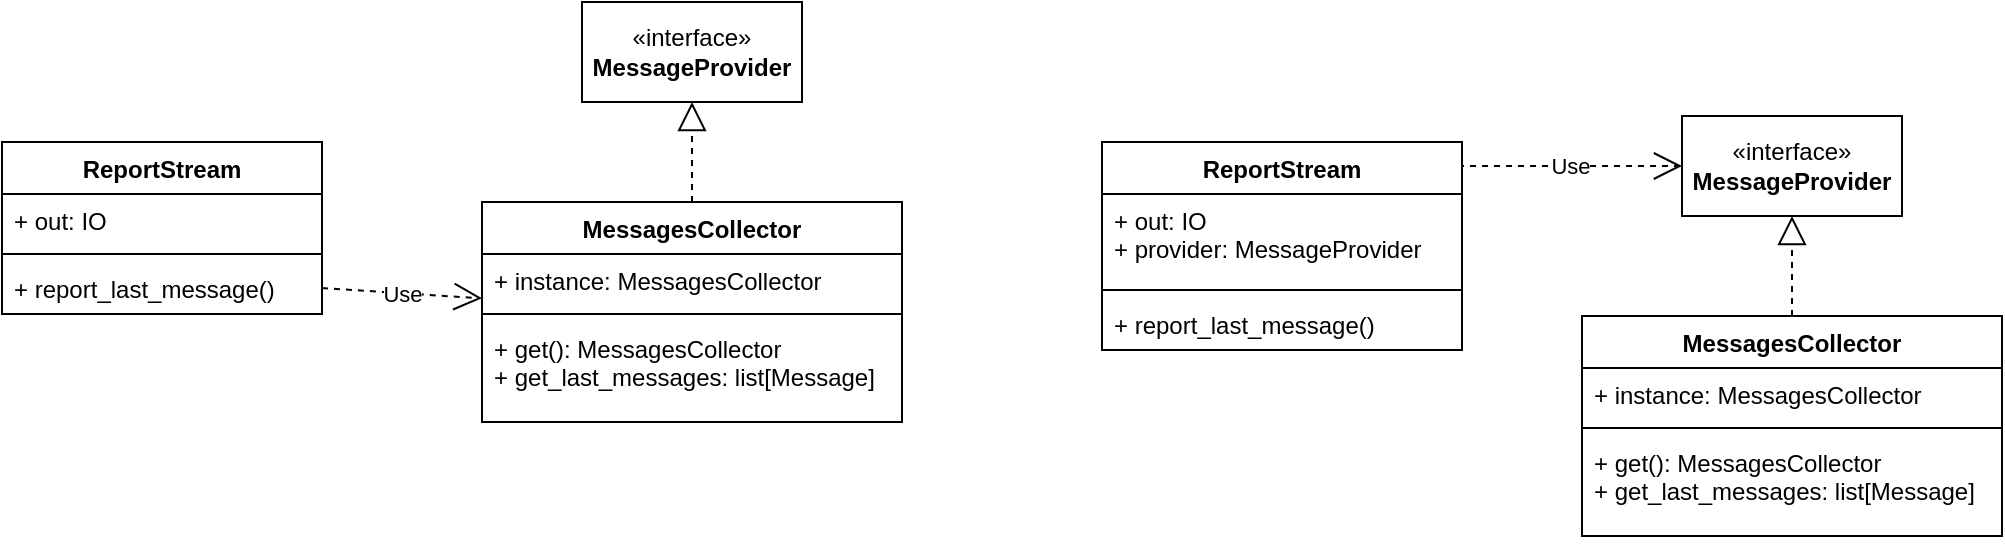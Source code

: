 <mxfile version="20.7.4" type="device" pages="3"><diagram name="Page-1" id="aoaadHJPdRfZ2kOWUaQ6"><mxGraphModel dx="1434" dy="884" grid="1" gridSize="10" guides="1" tooltips="1" connect="1" arrows="1" fold="1" page="1" pageScale="1" pageWidth="1654" pageHeight="1169" math="0" shadow="0"><root><mxCell id="0"/><mxCell id="1" parent="0"/><mxCell id="IoVJgnH_mc5_HNgBB8VL-17" value="Use" style="endArrow=open;endSize=12;dashed=1;html=1;exitX=1;exitY=0.5;exitDx=0;exitDy=0;" parent="1" source="IoVJgnH_mc5_HNgBB8VL-27" target="IoVJgnH_mc5_HNgBB8VL-20" edge="1"><mxGeometry width="160" relative="1" as="geometry"><mxPoint x="640" y="312" as="sourcePoint"/><mxPoint x="760" y="312" as="targetPoint"/></mxGeometry></mxCell><mxCell id="IoVJgnH_mc5_HNgBB8VL-18" value="«interface»&lt;br&gt;&lt;b&gt;MessageProvider&lt;/b&gt;" style="html=1;whiteSpace=wrap;" parent="1" vertex="1"><mxGeometry x="370" y="320" width="110" height="50" as="geometry"/></mxCell><mxCell id="IoVJgnH_mc5_HNgBB8VL-19" value="" style="endArrow=block;dashed=1;endFill=0;endSize=12;html=1;" parent="1" source="IoVJgnH_mc5_HNgBB8VL-20" target="IoVJgnH_mc5_HNgBB8VL-18" edge="1"><mxGeometry width="160" relative="1" as="geometry"><mxPoint x="425" y="420" as="sourcePoint"/><mxPoint x="245" y="470" as="targetPoint"/></mxGeometry></mxCell><mxCell id="IoVJgnH_mc5_HNgBB8VL-20" value="MessagesCollector" style="swimlane;fontStyle=1;align=center;verticalAlign=top;childLayout=stackLayout;horizontal=1;startSize=26;horizontalStack=0;resizeParent=1;resizeParentMax=0;resizeLast=0;collapsible=1;marginBottom=0;whiteSpace=wrap;html=1;" parent="1" vertex="1"><mxGeometry x="320" y="420" width="210" height="110" as="geometry"/></mxCell><mxCell id="IoVJgnH_mc5_HNgBB8VL-21" value="+ instance: MessagesCollector" style="text;strokeColor=none;fillColor=none;align=left;verticalAlign=top;spacingLeft=4;spacingRight=4;overflow=hidden;rotatable=0;points=[[0,0.5],[1,0.5]];portConstraint=eastwest;whiteSpace=wrap;html=1;" parent="IoVJgnH_mc5_HNgBB8VL-20" vertex="1"><mxGeometry y="26" width="210" height="26" as="geometry"/></mxCell><mxCell id="IoVJgnH_mc5_HNgBB8VL-22" value="" style="line;strokeWidth=1;fillColor=none;align=left;verticalAlign=middle;spacingTop=-1;spacingLeft=3;spacingRight=3;rotatable=0;labelPosition=right;points=[];portConstraint=eastwest;strokeColor=inherit;" parent="IoVJgnH_mc5_HNgBB8VL-20" vertex="1"><mxGeometry y="52" width="210" height="8" as="geometry"/></mxCell><mxCell id="IoVJgnH_mc5_HNgBB8VL-23" value="+ get(): MessagesCollector&lt;br&gt;+ get_last_messages: list[Message]" style="text;strokeColor=none;fillColor=none;align=left;verticalAlign=top;spacingLeft=4;spacingRight=4;overflow=hidden;rotatable=0;points=[[0,0.5],[1,0.5]];portConstraint=eastwest;whiteSpace=wrap;html=1;" parent="IoVJgnH_mc5_HNgBB8VL-20" vertex="1"><mxGeometry y="60" width="210" height="50" as="geometry"/></mxCell><mxCell id="IoVJgnH_mc5_HNgBB8VL-24" value="ReportStream" style="swimlane;fontStyle=1;align=center;verticalAlign=top;childLayout=stackLayout;horizontal=1;startSize=26;horizontalStack=0;resizeParent=1;resizeParentMax=0;resizeLast=0;collapsible=1;marginBottom=0;whiteSpace=wrap;html=1;" parent="1" vertex="1"><mxGeometry x="80" y="390" width="160" height="86" as="geometry"/></mxCell><mxCell id="IoVJgnH_mc5_HNgBB8VL-25" value="+ out: IO" style="text;strokeColor=none;fillColor=none;align=left;verticalAlign=top;spacingLeft=4;spacingRight=4;overflow=hidden;rotatable=0;points=[[0,0.5],[1,0.5]];portConstraint=eastwest;whiteSpace=wrap;html=1;" parent="IoVJgnH_mc5_HNgBB8VL-24" vertex="1"><mxGeometry y="26" width="160" height="26" as="geometry"/></mxCell><mxCell id="IoVJgnH_mc5_HNgBB8VL-26" value="" style="line;strokeWidth=1;fillColor=none;align=left;verticalAlign=middle;spacingTop=-1;spacingLeft=3;spacingRight=3;rotatable=0;labelPosition=right;points=[];portConstraint=eastwest;strokeColor=inherit;" parent="IoVJgnH_mc5_HNgBB8VL-24" vertex="1"><mxGeometry y="52" width="160" height="8" as="geometry"/></mxCell><mxCell id="IoVJgnH_mc5_HNgBB8VL-27" value="+ report_last_message()" style="text;strokeColor=none;fillColor=none;align=left;verticalAlign=top;spacingLeft=4;spacingRight=4;overflow=hidden;rotatable=0;points=[[0,0.5],[1,0.5]];portConstraint=eastwest;whiteSpace=wrap;html=1;" parent="IoVJgnH_mc5_HNgBB8VL-24" vertex="1"><mxGeometry y="60" width="160" height="26" as="geometry"/></mxCell><mxCell id="IoVJgnH_mc5_HNgBB8VL-39" value="Use" style="endArrow=open;endSize=12;dashed=1;html=1;exitX=0.989;exitY=0.115;exitDx=0;exitDy=0;exitPerimeter=0;entryX=0;entryY=0.5;entryDx=0;entryDy=0;" parent="1" source="IoVJgnH_mc5_HNgBB8VL-46" target="IoVJgnH_mc5_HNgBB8VL-40" edge="1"><mxGeometry width="160" relative="1" as="geometry"><mxPoint x="1190" y="312" as="sourcePoint"/><mxPoint x="1310" y="312" as="targetPoint"/></mxGeometry></mxCell><mxCell id="IoVJgnH_mc5_HNgBB8VL-40" value="«interface»&lt;br&gt;&lt;b&gt;MessageProvider&lt;/b&gt;" style="html=1;whiteSpace=wrap;" parent="1" vertex="1"><mxGeometry x="920" y="377" width="110" height="50" as="geometry"/></mxCell><mxCell id="IoVJgnH_mc5_HNgBB8VL-41" value="" style="endArrow=block;dashed=1;endFill=0;endSize=12;html=1;" parent="1" source="IoVJgnH_mc5_HNgBB8VL-42" target="IoVJgnH_mc5_HNgBB8VL-40" edge="1"><mxGeometry width="160" relative="1" as="geometry"><mxPoint x="975" y="477" as="sourcePoint"/><mxPoint x="795" y="527" as="targetPoint"/></mxGeometry></mxCell><mxCell id="IoVJgnH_mc5_HNgBB8VL-42" value="MessagesCollector" style="swimlane;fontStyle=1;align=center;verticalAlign=top;childLayout=stackLayout;horizontal=1;startSize=26;horizontalStack=0;resizeParent=1;resizeParentMax=0;resizeLast=0;collapsible=1;marginBottom=0;whiteSpace=wrap;html=1;" parent="1" vertex="1"><mxGeometry x="870" y="477" width="210" height="110" as="geometry"/></mxCell><mxCell id="IoVJgnH_mc5_HNgBB8VL-43" value="+ instance: MessagesCollector" style="text;strokeColor=none;fillColor=none;align=left;verticalAlign=top;spacingLeft=4;spacingRight=4;overflow=hidden;rotatable=0;points=[[0,0.5],[1,0.5]];portConstraint=eastwest;whiteSpace=wrap;html=1;" parent="IoVJgnH_mc5_HNgBB8VL-42" vertex="1"><mxGeometry y="26" width="210" height="26" as="geometry"/></mxCell><mxCell id="IoVJgnH_mc5_HNgBB8VL-44" value="" style="line;strokeWidth=1;fillColor=none;align=left;verticalAlign=middle;spacingTop=-1;spacingLeft=3;spacingRight=3;rotatable=0;labelPosition=right;points=[];portConstraint=eastwest;strokeColor=inherit;" parent="IoVJgnH_mc5_HNgBB8VL-42" vertex="1"><mxGeometry y="52" width="210" height="8" as="geometry"/></mxCell><mxCell id="IoVJgnH_mc5_HNgBB8VL-45" value="+ get(): MessagesCollector&lt;br style=&quot;border-color: var(--border-color);&quot;&gt;+ get_last_messages: list[Message]" style="text;strokeColor=none;fillColor=none;align=left;verticalAlign=top;spacingLeft=4;spacingRight=4;overflow=hidden;rotatable=0;points=[[0,0.5],[1,0.5]];portConstraint=eastwest;whiteSpace=wrap;html=1;" parent="IoVJgnH_mc5_HNgBB8VL-42" vertex="1"><mxGeometry y="60" width="210" height="50" as="geometry"/></mxCell><mxCell id="IoVJgnH_mc5_HNgBB8VL-46" value="ReportStream" style="swimlane;fontStyle=1;align=center;verticalAlign=top;childLayout=stackLayout;horizontal=1;startSize=26;horizontalStack=0;resizeParent=1;resizeParentMax=0;resizeLast=0;collapsible=1;marginBottom=0;whiteSpace=wrap;html=1;" parent="1" vertex="1"><mxGeometry x="630" y="390" width="180" height="104" as="geometry"/></mxCell><mxCell id="IoVJgnH_mc5_HNgBB8VL-47" value="+ out: IO&lt;br&gt;+ provider: MessageProvider" style="text;strokeColor=none;fillColor=none;align=left;verticalAlign=top;spacingLeft=4;spacingRight=4;overflow=hidden;rotatable=0;points=[[0,0.5],[1,0.5]];portConstraint=eastwest;whiteSpace=wrap;html=1;" parent="IoVJgnH_mc5_HNgBB8VL-46" vertex="1"><mxGeometry y="26" width="180" height="44" as="geometry"/></mxCell><mxCell id="IoVJgnH_mc5_HNgBB8VL-48" value="" style="line;strokeWidth=1;fillColor=none;align=left;verticalAlign=middle;spacingTop=-1;spacingLeft=3;spacingRight=3;rotatable=0;labelPosition=right;points=[];portConstraint=eastwest;strokeColor=inherit;" parent="IoVJgnH_mc5_HNgBB8VL-46" vertex="1"><mxGeometry y="70" width="180" height="8" as="geometry"/></mxCell><mxCell id="IoVJgnH_mc5_HNgBB8VL-49" value="+ report_last_message()" style="text;strokeColor=none;fillColor=none;align=left;verticalAlign=top;spacingLeft=4;spacingRight=4;overflow=hidden;rotatable=0;points=[[0,0.5],[1,0.5]];portConstraint=eastwest;whiteSpace=wrap;html=1;" parent="IoVJgnH_mc5_HNgBB8VL-46" vertex="1"><mxGeometry y="78" width="180" height="26" as="geometry"/></mxCell></root></mxGraphModel></diagram><diagram id="9t-VyTDAgjx37iISbTPm" name="cercle"><mxGraphModel dx="2577" dy="971" grid="1" gridSize="10" guides="1" tooltips="1" connect="1" arrows="1" fold="1" page="1" pageScale="1" pageWidth="1169" pageHeight="827" math="0" shadow="0"><root><mxCell id="0"/><mxCell id="1" parent="0"/><mxCell id="YqKtcejp5PgBy4zJKqA0-3" value="" style="edgeStyle=orthogonalEdgeStyle;rounded=0;orthogonalLoop=1;jettySize=auto;html=1;" edge="1" parent="1" source="YqKtcejp5PgBy4zJKqA0-1" target="YqKtcejp5PgBy4zJKqA0-2"><mxGeometry relative="1" as="geometry"/></mxCell><mxCell id="YqKtcejp5PgBy4zJKqA0-1" value="Améliorer la testabilité" style="rounded=1;whiteSpace=wrap;html=1;" vertex="1" parent="1"><mxGeometry x="40" y="40" width="120" height="60" as="geometry"/></mxCell><mxCell id="YqKtcejp5PgBy4zJKqA0-5" value="" style="edgeStyle=orthogonalEdgeStyle;rounded=0;orthogonalLoop=1;jettySize=auto;html=1;entryX=1;entryY=0.5;entryDx=0;entryDy=0;" edge="1" parent="1" source="YqKtcejp5PgBy4zJKqA0-2" target="YqKtcejp5PgBy4zJKqA0-4"><mxGeometry relative="1" as="geometry"/></mxCell><mxCell id="YqKtcejp5PgBy4zJKqA0-2" value="Refactoriser" style="rounded=1;whiteSpace=wrap;html=1;" vertex="1" parent="1"><mxGeometry x="240" y="40" width="120" height="60" as="geometry"/></mxCell><mxCell id="YqKtcejp5PgBy4zJKqA0-6" style="edgeStyle=orthogonalEdgeStyle;rounded=0;orthogonalLoop=1;jettySize=auto;html=1;exitX=0;exitY=0.5;exitDx=0;exitDy=0;" edge="1" parent="1" source="YqKtcejp5PgBy4zJKqA0-4" target="YqKtcejp5PgBy4zJKqA0-1"><mxGeometry relative="1" as="geometry"/></mxCell><mxCell id="YqKtcejp5PgBy4zJKqA0-4" value="Améliorer la conception" style="rounded=1;whiteSpace=wrap;html=1;" vertex="1" parent="1"><mxGeometry x="140" y="180" width="120" height="60" as="geometry"/></mxCell><mxCell id="YqKtcejp5PgBy4zJKqA0-13" value="" style="edgeStyle=orthogonalEdgeStyle;orthogonalLoop=1;jettySize=auto;html=1;rounded=1;exitX=0.5;exitY=0;exitDx=0;exitDy=0;entryX=0.5;entryY=0;entryDx=0;entryDy=0;strokeWidth=3;strokeColor=#526C91;" edge="1" parent="1" source="YqKtcejp5PgBy4zJKqA0-11" target="YqKtcejp5PgBy4zJKqA0-12"><mxGeometry relative="1" as="geometry"><Array as="points"><mxPoint x="470" y="390"/><mxPoint x="660" y="390"/></Array></mxGeometry></mxCell><mxCell id="YqKtcejp5PgBy4zJKqA0-11" value="Changer le code" style="rounded=1;whiteSpace=wrap;html=1;fillColor=#dae8fc;strokeColor=#6c8ebf;shadow=1;fontFamily=Helvetica;" vertex="1" parent="1"><mxGeometry x="410" y="440" width="120" height="60" as="geometry"/></mxCell><mxCell id="YqKtcejp5PgBy4zJKqA0-15" value="" style="edgeStyle=orthogonalEdgeStyle;orthogonalLoop=1;jettySize=auto;html=1;rounded=1;exitX=0.5;exitY=1;exitDx=0;exitDy=0;entryX=1;entryY=0.5;entryDx=0;entryDy=0;strokeWidth=3;strokeColor=#526C91;" edge="1" parent="1" source="YqKtcejp5PgBy4zJKqA0-12" target="YqKtcejp5PgBy4zJKqA0-14"><mxGeometry relative="1" as="geometry"><Array as="points"><mxPoint x="660" y="570"/></Array></mxGeometry></mxCell><mxCell id="YqKtcejp5PgBy4zJKqA0-12" value="Avoir des tests en place" style="rounded=1;whiteSpace=wrap;html=1;fillColor=#d5e8d4;strokeColor=#82b366;shadow=1;fontFamily=Helvetica;" vertex="1" parent="1"><mxGeometry x="600" y="440" width="120" height="60" as="geometry"/></mxCell><mxCell id="YqKtcejp5PgBy4zJKqA0-16" style="edgeStyle=orthogonalEdgeStyle;orthogonalLoop=1;jettySize=auto;html=1;entryX=0.5;entryY=1;entryDx=0;entryDy=0;rounded=1;exitX=0;exitY=0.5;exitDx=0;exitDy=0;strokeWidth=3;strokeColor=#526C91;" edge="1" parent="1" source="YqKtcejp5PgBy4zJKqA0-14" target="YqKtcejp5PgBy4zJKqA0-11"><mxGeometry relative="1" as="geometry"/></mxCell><mxCell id="YqKtcejp5PgBy4zJKqA0-14" value="Mettre des tests en place" style="rounded=1;whiteSpace=wrap;html=1;fillColor=#f8cecc;strokeColor=#b85450;shadow=1;fontFamily=Helvetica;" vertex="1" parent="1"><mxGeometry x="510" y="540" width="120" height="60" as="geometry"/></mxCell><mxCell id="YqKtcejp5PgBy4zJKqA0-19" value="" style="edgeStyle=orthogonalEdgeStyle;rounded=1;orthogonalLoop=1;jettySize=auto;html=1;fontFamily=Helvetica;strokeColor=#526C91;strokeWidth=3;" edge="1" parent="1" source="YqKtcejp5PgBy4zJKqA0-17" target="YqKtcejp5PgBy4zJKqA0-18"><mxGeometry relative="1" as="geometry"/></mxCell><mxCell id="YqKtcejp5PgBy4zJKqA0-17" value="Testabilité" style="rounded=1;whiteSpace=wrap;html=1;shadow=1;fontFamily=Helvetica;fillColor=#d5e8d4;strokeColor=#82b366;" vertex="1" parent="1"><mxGeometry x="640" y="40" width="120" height="60" as="geometry"/></mxCell><mxCell id="YqKtcejp5PgBy4zJKqA0-21" value="" style="edgeStyle=orthogonalEdgeStyle;rounded=1;orthogonalLoop=1;jettySize=auto;html=1;fontFamily=Helvetica;strokeColor=#526C91;strokeWidth=3;exitX=1;exitY=0.5;exitDx=0;exitDy=0;entryX=1;entryY=0.5;entryDx=0;entryDy=0;" edge="1" parent="1" source="YqKtcejp5PgBy4zJKqA0-18" target="YqKtcejp5PgBy4zJKqA0-20"><mxGeometry relative="1" as="geometry"><Array as="points"><mxPoint x="1010" y="70"/><mxPoint x="1010" y="210"/></Array></mxGeometry></mxCell><mxCell id="YqKtcejp5PgBy4zJKqA0-18" value="Plus de tests" style="rounded=1;whiteSpace=wrap;html=1;shadow=1;fontFamily=Helvetica;fillColor=#d5e8d4;strokeColor=#82b366;" vertex="1" parent="1"><mxGeometry x="840" y="40" width="120" height="60" as="geometry"/></mxCell><mxCell id="YqKtcejp5PgBy4zJKqA0-23" value="" style="edgeStyle=orthogonalEdgeStyle;rounded=1;orthogonalLoop=1;jettySize=auto;html=1;fontFamily=Helvetica;strokeColor=#526C91;strokeWidth=3;" edge="1" parent="1" source="YqKtcejp5PgBy4zJKqA0-20" target="YqKtcejp5PgBy4zJKqA0-22"><mxGeometry relative="1" as="geometry"/></mxCell><mxCell id="YqKtcejp5PgBy4zJKqA0-20" value="Avoir confiance" style="rounded=1;whiteSpace=wrap;html=1;shadow=1;fontFamily=Helvetica;fillColor=#fff2cc;strokeColor=#d6b656;" vertex="1" parent="1"><mxGeometry x="840" y="180" width="120" height="60" as="geometry"/></mxCell><mxCell id="YqKtcejp5PgBy4zJKqA0-30" style="edgeStyle=orthogonalEdgeStyle;rounded=1;orthogonalLoop=1;jettySize=auto;html=1;entryX=0.5;entryY=1;entryDx=0;entryDy=0;fontFamily=Helvetica;strokeColor=#526C91;strokeWidth=3;" edge="1" parent="1" source="YqKtcejp5PgBy4zJKqA0-22" target="YqKtcejp5PgBy4zJKqA0-27"><mxGeometry relative="1" as="geometry"/></mxCell><mxCell id="YqKtcejp5PgBy4zJKqA0-22" value="Engagement&lt;br&gt;Motivation" style="rounded=1;whiteSpace=wrap;html=1;shadow=1;fontFamily=Helvetica;fillColor=#fff2cc;strokeColor=#d6b656;" vertex="1" parent="1"><mxGeometry x="640" y="180" width="120" height="60" as="geometry"/></mxCell><mxCell id="YqKtcejp5PgBy4zJKqA0-29" style="edgeStyle=orthogonalEdgeStyle;rounded=1;orthogonalLoop=1;jettySize=auto;html=1;entryX=0;entryY=0.5;entryDx=0;entryDy=0;fontFamily=Helvetica;strokeColor=#526C91;strokeWidth=3;exitX=0.5;exitY=0;exitDx=0;exitDy=0;" edge="1" parent="1" source="YqKtcejp5PgBy4zJKqA0-27" target="YqKtcejp5PgBy4zJKqA0-17"><mxGeometry relative="1" as="geometry"/></mxCell><mxCell id="YqKtcejp5PgBy4zJKqA0-27" value="Soigner la conception" style="rounded=1;whiteSpace=wrap;html=1;shadow=1;fontFamily=Helvetica;fillColor=#d5e8d4;strokeColor=#82b366;" vertex="1" parent="1"><mxGeometry x="480" y="100" width="120" height="60" as="geometry"/></mxCell><mxCell id="YqKtcejp5PgBy4zJKqA0-48" style="edgeStyle=orthogonalEdgeStyle;rounded=1;orthogonalLoop=1;jettySize=auto;html=1;fontFamily=Helvetica;strokeColor=#526C91;strokeWidth=3;" edge="1" parent="1" source="YqKtcejp5PgBy4zJKqA0-36" target="YqKtcejp5PgBy4zJKqA0-47"><mxGeometry relative="1" as="geometry"/></mxCell><mxCell id="YqKtcejp5PgBy4zJKqA0-36" value="Bonne conception" style="rounded=1;whiteSpace=wrap;html=1;shadow=1;fontFamily=Helvetica;fillColor=#dae8fc;strokeColor=#6c8ebf;" vertex="1" parent="1"><mxGeometry x="150" y="800" width="140" height="60" as="geometry"/></mxCell><mxCell id="YqKtcejp5PgBy4zJKqA0-45" value="" style="edgeStyle=orthogonalEdgeStyle;rounded=1;orthogonalLoop=1;jettySize=auto;html=1;fontFamily=Helvetica;strokeColor=#526C91;strokeWidth=3;" edge="1" parent="1" source="YqKtcejp5PgBy4zJKqA0-37" target="YqKtcejp5PgBy4zJKqA0-44"><mxGeometry relative="1" as="geometry"/></mxCell><mxCell id="YqKtcejp5PgBy4zJKqA0-37" value="Facilités" style="rounded=1;whiteSpace=wrap;html=1;shadow=1;fontFamily=Helvetica;fillColor=#d5e8d4;strokeColor=#82b366;" vertex="1" parent="1"><mxGeometry x="360" y="900" width="140" height="60" as="geometry"/></mxCell><mxCell id="YqKtcejp5PgBy4zJKqA0-42" value="" style="edgeStyle=orthogonalEdgeStyle;rounded=1;orthogonalLoop=1;jettySize=auto;html=1;fontFamily=Helvetica;strokeColor=#526C91;strokeWidth=3;exitX=0;exitY=0.5;exitDx=0;exitDy=0;" edge="1" parent="1" source="YqKtcejp5PgBy4zJKqA0-39" target="YqKtcejp5PgBy4zJKqA0-41"><mxGeometry relative="1" as="geometry"><mxPoint x="300" y="730" as="targetPoint"/><Array as="points"/></mxGeometry></mxCell><mxCell id="YqKtcejp5PgBy4zJKqA0-39" value="Difficultés" style="rounded=1;whiteSpace=wrap;html=1;shadow=1;fontFamily=Helvetica;fillColor=#f8cecc;strokeColor=#b85450;" vertex="1" parent="1"><mxGeometry x="360" y="700" width="140" height="60" as="geometry"/></mxCell><mxCell id="YqKtcejp5PgBy4zJKqA0-43" style="edgeStyle=orthogonalEdgeStyle;rounded=1;orthogonalLoop=1;jettySize=auto;html=1;fontFamily=Helvetica;strokeColor=#526C91;strokeWidth=3;" edge="1" parent="1" source="YqKtcejp5PgBy4zJKqA0-41" target="YqKtcejp5PgBy4zJKqA0-36"><mxGeometry relative="1" as="geometry"/></mxCell><mxCell id="YqKtcejp5PgBy4zJKqA0-41" value="Corriger conception" style="rounded=1;whiteSpace=wrap;html=1;shadow=1;fontFamily=Helvetica;fillColor=#f8cecc;strokeColor=#b85450;" vertex="1" parent="1"><mxGeometry x="150" y="700" width="140" height="60" as="geometry"/></mxCell><mxCell id="YqKtcejp5PgBy4zJKqA0-46" style="edgeStyle=orthogonalEdgeStyle;rounded=1;orthogonalLoop=1;jettySize=auto;html=1;fontFamily=Helvetica;strokeColor=#526C91;strokeWidth=3;" edge="1" parent="1" source="YqKtcejp5PgBy4zJKqA0-44" target="YqKtcejp5PgBy4zJKqA0-36"><mxGeometry relative="1" as="geometry"/></mxCell><mxCell id="YqKtcejp5PgBy4zJKqA0-44" value="Ajouter feature" style="rounded=1;whiteSpace=wrap;html=1;shadow=1;fontFamily=Helvetica;fillColor=#d5e8d4;strokeColor=#82b366;" vertex="1" parent="1"><mxGeometry x="-40" y="800" width="140" height="60" as="geometry"/></mxCell><mxCell id="YqKtcejp5PgBy4zJKqA0-49" style="edgeStyle=orthogonalEdgeStyle;rounded=1;orthogonalLoop=1;jettySize=auto;html=1;fontFamily=Helvetica;strokeColor=#526C91;strokeWidth=3;" edge="1" parent="1" source="YqKtcejp5PgBy4zJKqA0-47" target="YqKtcejp5PgBy4zJKqA0-39"><mxGeometry relative="1" as="geometry"/></mxCell><mxCell id="YqKtcejp5PgBy4zJKqA0-50" style="edgeStyle=orthogonalEdgeStyle;rounded=1;orthogonalLoop=1;jettySize=auto;html=1;fontFamily=Helvetica;strokeColor=#526C91;strokeWidth=3;" edge="1" parent="1" source="YqKtcejp5PgBy4zJKqA0-47" target="YqKtcejp5PgBy4zJKqA0-37"><mxGeometry relative="1" as="geometry"/></mxCell><mxCell id="YqKtcejp5PgBy4zJKqA0-47" value="Créer tests" style="rounded=1;whiteSpace=wrap;html=1;shadow=1;fontFamily=Helvetica;fillColor=#dae8fc;strokeColor=#6c8ebf;" vertex="1" parent="1"><mxGeometry x="360" y="800" width="140" height="60" as="geometry"/></mxCell></root></mxGraphModel></diagram><diagram id="OPDN0pvIS2WW7IUqxqnr" name="Page-3"><mxGraphModel dx="1434" dy="884" grid="1" gridSize="10" guides="1" tooltips="1" connect="1" arrows="1" fold="1" page="1" pageScale="1" pageWidth="827" pageHeight="1169" math="0" shadow="0"><root><mxCell id="0"/><mxCell id="1" parent="0"/><mxCell id="zA4I8yrA_JnhtayCg0hz-1" value="GitlabIssueDispatcher" style="swimlane;fontStyle=1;align=center;verticalAlign=top;childLayout=stackLayout;horizontal=1;startSize=26;horizontalStack=0;resizeParent=1;resizeParentMax=0;resizeLast=0;collapsible=1;marginBottom=0;fillColor=#dae8fc;strokeColor=#6c8ebf;" vertex="1" parent="1"><mxGeometry x="240" y="400" width="330" height="170" as="geometry"/></mxCell><mxCell id="zA4I8yrA_JnhtayCg0hz-2" value="+ gitlab: Gitlab" style="text;strokeColor=none;fillColor=none;align=left;verticalAlign=top;spacingLeft=4;spacingRight=4;overflow=hidden;rotatable=0;points=[[0,0.5],[1,0.5]];portConstraint=eastwest;" vertex="1" parent="zA4I8yrA_JnhtayCg0hz-1"><mxGeometry y="26" width="330" height="26" as="geometry"/></mxCell><mxCell id="zA4I8yrA_JnhtayCg0hz-3" value="" style="line;strokeWidth=1;fillColor=none;align=left;verticalAlign=middle;spacingTop=-1;spacingLeft=3;spacingRight=3;rotatable=0;labelPosition=right;points=[];portConstraint=eastwest;strokeColor=inherit;" vertex="1" parent="zA4I8yrA_JnhtayCg0hz-1"><mxGeometry y="52" width="330" height="8" as="geometry"/></mxCell><mxCell id="zA4I8yrA_JnhtayCg0hz-4" value="+ dispatch(List[Issue]): None&#10;+ deduplicate_issues(List[Issue]): None&#10;+ balance_issues_per_assignee(List[Issue]): None&#10;+ convert_to_tracking_system(List[Issue]): None&#10;+ create_issues_in_tracking_system(List[Issue]): None" style="text;strokeColor=none;fillColor=none;align=left;verticalAlign=top;spacingLeft=4;spacingRight=4;overflow=hidden;rotatable=0;points=[[0,0.5],[1,0.5]];portConstraint=eastwest;" vertex="1" parent="zA4I8yrA_JnhtayCg0hz-1"><mxGeometry y="60" width="330" height="110" as="geometry"/></mxCell><mxCell id="zA4I8yrA_JnhtayCg0hz-7" value="Gitlab" style="swimlane;fontStyle=1;align=center;verticalAlign=top;childLayout=stackLayout;horizontal=1;startSize=26;horizontalStack=0;resizeParent=1;resizeParentMax=0;resizeLast=0;collapsible=1;marginBottom=0;fillColor=#f8cecc;strokeColor=#b85450;" vertex="1" parent="1"><mxGeometry x="325" y="310" width="160" height="34" as="geometry"/></mxCell><mxCell id="zA4I8yrA_JnhtayCg0hz-9" value="" style="line;strokeWidth=1;fillColor=none;align=left;verticalAlign=middle;spacingTop=-1;spacingLeft=3;spacingRight=3;rotatable=0;labelPosition=right;points=[];portConstraint=eastwest;strokeColor=inherit;" vertex="1" parent="zA4I8yrA_JnhtayCg0hz-7"><mxGeometry y="26" width="160" height="8" as="geometry"/></mxCell><mxCell id="zA4I8yrA_JnhtayCg0hz-11" value="1" style="endArrow=open;html=1;endSize=12;startArrow=diamondThin;startSize=14;startFill=1;edgeStyle=orthogonalEdgeStyle;align=left;verticalAlign=bottom;rounded=0;" edge="1" parent="1" source="zA4I8yrA_JnhtayCg0hz-1" target="zA4I8yrA_JnhtayCg0hz-7"><mxGeometry x="-1" y="3" relative="1" as="geometry"><mxPoint x="330" y="450" as="sourcePoint"/><mxPoint x="490" y="450" as="targetPoint"/></mxGeometry></mxCell><mxCell id="zA4I8yrA_JnhtayCg0hz-12" value="GitlabIssueDispatcher" style="swimlane;fontStyle=1;align=center;verticalAlign=top;childLayout=stackLayout;horizontal=1;startSize=26;horizontalStack=0;resizeParent=1;resizeParentMax=0;resizeLast=0;collapsible=1;marginBottom=0;fillColor=#dae8fc;strokeColor=#6c8ebf;" vertex="1" parent="1"><mxGeometry x="680" y="460" width="330" height="100" as="geometry"/></mxCell><mxCell id="zA4I8yrA_JnhtayCg0hz-13" value="+ gitlab: Gitlab" style="text;strokeColor=none;fillColor=none;align=left;verticalAlign=top;spacingLeft=4;spacingRight=4;overflow=hidden;rotatable=0;points=[[0,0.5],[1,0.5]];portConstraint=eastwest;" vertex="1" parent="zA4I8yrA_JnhtayCg0hz-12"><mxGeometry y="26" width="330" height="26" as="geometry"/></mxCell><mxCell id="zA4I8yrA_JnhtayCg0hz-14" value="" style="line;strokeWidth=1;fillColor=none;align=left;verticalAlign=middle;spacingTop=-1;spacingLeft=3;spacingRight=3;rotatable=0;labelPosition=right;points=[];portConstraint=eastwest;strokeColor=inherit;" vertex="1" parent="zA4I8yrA_JnhtayCg0hz-12"><mxGeometry y="52" width="330" height="8" as="geometry"/></mxCell><mxCell id="zA4I8yrA_JnhtayCg0hz-15" value="+ convert_to_tracking_system(List[Issue]): None&#10;+ create_issues_in_tracking_system(List[Issue]): None" style="text;strokeColor=none;fillColor=none;align=left;verticalAlign=top;spacingLeft=4;spacingRight=4;overflow=hidden;rotatable=0;points=[[0,0.5],[1,0.5]];portConstraint=eastwest;fontColor=#0a0a0a;" vertex="1" parent="zA4I8yrA_JnhtayCg0hz-12"><mxGeometry y="60" width="330" height="40" as="geometry"/></mxCell><mxCell id="zA4I8yrA_JnhtayCg0hz-22" value="IssueDispatcher" style="swimlane;fontStyle=1;align=center;verticalAlign=top;childLayout=stackLayout;horizontal=1;startSize=26;horizontalStack=0;resizeParent=1;resizeParentMax=0;resizeLast=0;collapsible=1;marginBottom=0;fillColor=#fff2cc;strokeColor=#d6b656;" vertex="1" parent="1"><mxGeometry x="875" y="190" width="330" height="144" as="geometry"/></mxCell><mxCell id="zA4I8yrA_JnhtayCg0hz-24" value="" style="line;strokeWidth=1;fillColor=none;align=left;verticalAlign=middle;spacingTop=-1;spacingLeft=3;spacingRight=3;rotatable=0;labelPosition=right;points=[];portConstraint=eastwest;strokeColor=inherit;" vertex="1" parent="zA4I8yrA_JnhtayCg0hz-22"><mxGeometry y="26" width="330" height="8" as="geometry"/></mxCell><mxCell id="zA4I8yrA_JnhtayCg0hz-25" value="+ dispatch(List[Issue]): None&#10;+ deduplicate_issues(List[Issue]): None&#10;+ balance_issues_per_assignee(List[Issue]): None&#10;+ abstract convert_to_tracking_system(List[Issue]): None&#10;+ abstact create_issues_in_tracking_system(List[Issue]): None" style="text;strokeColor=none;fillColor=none;align=left;verticalAlign=top;spacingLeft=4;spacingRight=4;overflow=hidden;rotatable=0;points=[[0,0.5],[1,0.5]];portConstraint=eastwest;fontColor=#0a0a0a;" vertex="1" parent="zA4I8yrA_JnhtayCg0hz-22"><mxGeometry y="34" width="330" height="110" as="geometry"/></mxCell><mxCell id="zA4I8yrA_JnhtayCg0hz-26" value="Extends" style="endArrow=block;endSize=16;endFill=0;html=1;rounded=0;fontColor=#0a0a0a;exitX=0.5;exitY=0;exitDx=0;exitDy=0;" edge="1" parent="1" source="zA4I8yrA_JnhtayCg0hz-12" target="zA4I8yrA_JnhtayCg0hz-25"><mxGeometry width="160" relative="1" as="geometry"><mxPoint x="370" y="410" as="sourcePoint"/><mxPoint x="530" y="410" as="targetPoint"/></mxGeometry></mxCell><mxCell id="zA4I8yrA_JnhtayCg0hz-27" value="Gitlab" style="swimlane;fontStyle=1;align=center;verticalAlign=top;childLayout=stackLayout;horizontal=1;startSize=26;horizontalStack=0;resizeParent=1;resizeParentMax=0;resizeLast=0;collapsible=1;marginBottom=0;fillColor=#f8cecc;strokeColor=#b85450;" vertex="1" parent="1"><mxGeometry x="680" y="360" width="160" height="34" as="geometry"/></mxCell><mxCell id="zA4I8yrA_JnhtayCg0hz-28" value="" style="line;strokeWidth=1;fillColor=none;align=left;verticalAlign=middle;spacingTop=-1;spacingLeft=3;spacingRight=3;rotatable=0;labelPosition=right;points=[];portConstraint=eastwest;strokeColor=inherit;" vertex="1" parent="zA4I8yrA_JnhtayCg0hz-27"><mxGeometry y="26" width="160" height="8" as="geometry"/></mxCell><mxCell id="zA4I8yrA_JnhtayCg0hz-30" value="ForTestIssueDispatcher" style="swimlane;fontStyle=1;align=center;verticalAlign=top;childLayout=stackLayout;horizontal=1;startSize=26;horizontalStack=0;resizeParent=1;resizeParentMax=0;resizeLast=0;collapsible=1;marginBottom=0;fillColor=#d5e8d4;strokeColor=#82b366;" vertex="1" parent="1"><mxGeometry x="1120" y="460" width="330" height="100" as="geometry"/></mxCell><mxCell id="zA4I8yrA_JnhtayCg0hz-31" value="+ gitlab: Gitlab" style="text;strokeColor=none;fillColor=none;align=left;verticalAlign=top;spacingLeft=4;spacingRight=4;overflow=hidden;rotatable=0;points=[[0,0.5],[1,0.5]];portConstraint=eastwest;" vertex="1" parent="zA4I8yrA_JnhtayCg0hz-30"><mxGeometry y="26" width="330" height="26" as="geometry"/></mxCell><mxCell id="zA4I8yrA_JnhtayCg0hz-32" value="" style="line;strokeWidth=1;fillColor=none;align=left;verticalAlign=middle;spacingTop=-1;spacingLeft=3;spacingRight=3;rotatable=0;labelPosition=right;points=[];portConstraint=eastwest;strokeColor=inherit;" vertex="1" parent="zA4I8yrA_JnhtayCg0hz-30"><mxGeometry y="52" width="330" height="8" as="geometry"/></mxCell><mxCell id="zA4I8yrA_JnhtayCg0hz-33" value="+ convert_to_tracking_system(List[Issue]): None&#10;+ create_issues_in_tracking_system(List[Issue]): None" style="text;strokeColor=none;fillColor=none;align=left;verticalAlign=top;spacingLeft=4;spacingRight=4;overflow=hidden;rotatable=0;points=[[0,0.5],[1,0.5]];portConstraint=eastwest;fontColor=#0a0a0a;" vertex="1" parent="zA4I8yrA_JnhtayCg0hz-30"><mxGeometry y="60" width="330" height="40" as="geometry"/></mxCell><mxCell id="zA4I8yrA_JnhtayCg0hz-34" value="Extends" style="endArrow=block;endSize=16;endFill=0;html=1;rounded=0;fontColor=#0a0a0a;exitX=0.5;exitY=0;exitDx=0;exitDy=0;" edge="1" parent="1" source="zA4I8yrA_JnhtayCg0hz-30" target="zA4I8yrA_JnhtayCg0hz-25"><mxGeometry width="160" relative="1" as="geometry"><mxPoint x="855" y="470" as="sourcePoint"/><mxPoint x="855" y="394" as="targetPoint"/></mxGeometry></mxCell><mxCell id="zA4I8yrA_JnhtayCg0hz-36" value="1" style="endArrow=open;html=1;endSize=12;startArrow=diamondThin;startSize=14;startFill=1;edgeStyle=orthogonalEdgeStyle;align=left;verticalAlign=bottom;rounded=0;exitX=0.25;exitY=0;exitDx=0;exitDy=0;" edge="1" parent="1" source="zA4I8yrA_JnhtayCg0hz-12"><mxGeometry x="-1" y="3" relative="1" as="geometry"><mxPoint x="415" y="410" as="sourcePoint"/><mxPoint x="763" y="390" as="targetPoint"/></mxGeometry></mxCell></root></mxGraphModel></diagram></mxfile>